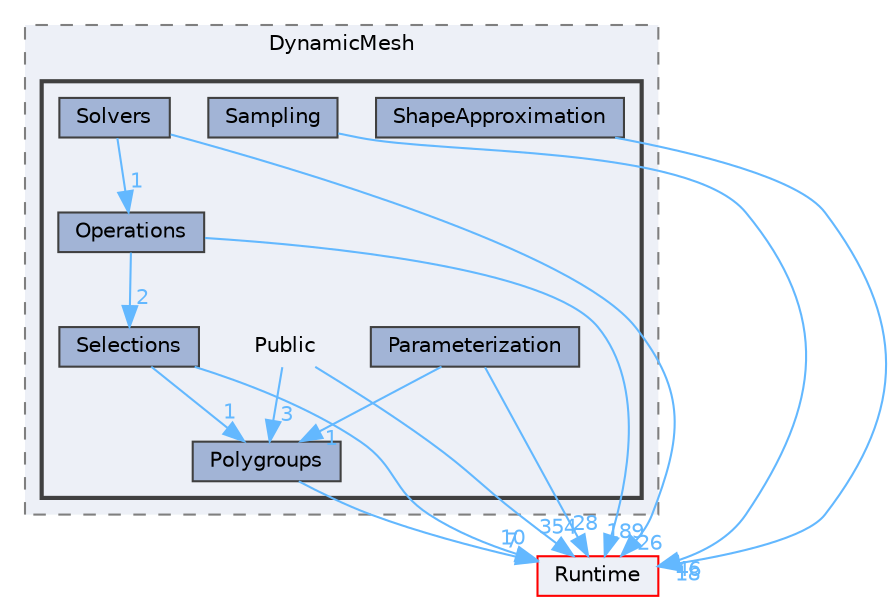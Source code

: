 digraph "Public"
{
 // INTERACTIVE_SVG=YES
 // LATEX_PDF_SIZE
  bgcolor="transparent";
  edge [fontname=Helvetica,fontsize=10,labelfontname=Helvetica,labelfontsize=10];
  node [fontname=Helvetica,fontsize=10,shape=box,height=0.2,width=0.4];
  compound=true
  subgraph clusterdir_5ccd9ade79f1a52fbd7ac053eec851a6 {
    graph [ bgcolor="#edf0f7", pencolor="grey50", label="DynamicMesh", fontname=Helvetica,fontsize=10 style="filled,dashed", URL="dir_5ccd9ade79f1a52fbd7ac053eec851a6.html",tooltip=""]
  subgraph clusterdir_6404c5a9a0994bf983dcc92b0e391279 {
    graph [ bgcolor="#edf0f7", pencolor="grey25", label="", fontname=Helvetica,fontsize=10 style="filled,bold", URL="dir_6404c5a9a0994bf983dcc92b0e391279.html",tooltip=""]
    dir_6404c5a9a0994bf983dcc92b0e391279 [shape=plaintext, label="Public"];
  dir_429e60991d2540cd5a526655833b2b7d [label="Operations", fillcolor="#a2b4d6", color="grey25", style="filled", URL="dir_429e60991d2540cd5a526655833b2b7d.html",tooltip=""];
  dir_c73714ff0330a1735bb22dee4d3395f2 [label="Parameterization", fillcolor="#a2b4d6", color="grey25", style="filled", URL="dir_c73714ff0330a1735bb22dee4d3395f2.html",tooltip=""];
  dir_2c8e4495d37e70be2a1d335be147cc86 [label="Polygroups", fillcolor="#a2b4d6", color="grey25", style="filled", URL="dir_2c8e4495d37e70be2a1d335be147cc86.html",tooltip=""];
  dir_706bb0eec048a317a1d1eef5b8ca0913 [label="Sampling", fillcolor="#a2b4d6", color="grey25", style="filled", URL="dir_706bb0eec048a317a1d1eef5b8ca0913.html",tooltip=""];
  dir_48a297f12b06bb6b267aef227e74522b [label="Selections", fillcolor="#a2b4d6", color="grey25", style="filled", URL="dir_48a297f12b06bb6b267aef227e74522b.html",tooltip=""];
  dir_958fa6ce0cc13e0b1e546f620201d984 [label="ShapeApproximation", fillcolor="#a2b4d6", color="grey25", style="filled", URL="dir_958fa6ce0cc13e0b1e546f620201d984.html",tooltip=""];
  dir_7af20f4310a6fb810c1615f76ce0a7e5 [label="Solvers", fillcolor="#a2b4d6", color="grey25", style="filled", URL="dir_7af20f4310a6fb810c1615f76ce0a7e5.html",tooltip=""];
  }
  }
  dir_7536b172fbd480bfd146a1b1acd6856b [label="Runtime", fillcolor="#edf0f7", color="red", style="filled", URL="dir_7536b172fbd480bfd146a1b1acd6856b.html",tooltip=""];
  dir_6404c5a9a0994bf983dcc92b0e391279->dir_2c8e4495d37e70be2a1d335be147cc86 [headlabel="3", labeldistance=1.5 headhref="dir_000860_000759.html" href="dir_000860_000759.html" color="steelblue1" fontcolor="steelblue1"];
  dir_6404c5a9a0994bf983dcc92b0e391279->dir_7536b172fbd480bfd146a1b1acd6856b [headlabel="354", labeldistance=1.5 headhref="dir_000860_000984.html" href="dir_000860_000984.html" color="steelblue1" fontcolor="steelblue1"];
  dir_429e60991d2540cd5a526655833b2b7d->dir_48a297f12b06bb6b267aef227e74522b [headlabel="2", labeldistance=1.5 headhref="dir_000702_001006.html" href="dir_000702_001006.html" color="steelblue1" fontcolor="steelblue1"];
  dir_429e60991d2540cd5a526655833b2b7d->dir_7536b172fbd480bfd146a1b1acd6856b [headlabel="189", labeldistance=1.5 headhref="dir_000702_000984.html" href="dir_000702_000984.html" color="steelblue1" fontcolor="steelblue1"];
  dir_c73714ff0330a1735bb22dee4d3395f2->dir_2c8e4495d37e70be2a1d335be147cc86 [headlabel="1", labeldistance=1.5 headhref="dir_000719_000759.html" href="dir_000719_000759.html" color="steelblue1" fontcolor="steelblue1"];
  dir_c73714ff0330a1735bb22dee4d3395f2->dir_7536b172fbd480bfd146a1b1acd6856b [headlabel="28", labeldistance=1.5 headhref="dir_000719_000984.html" href="dir_000719_000984.html" color="steelblue1" fontcolor="steelblue1"];
  dir_2c8e4495d37e70be2a1d335be147cc86->dir_7536b172fbd480bfd146a1b1acd6856b [headlabel="7", labeldistance=1.5 headhref="dir_000759_000984.html" href="dir_000759_000984.html" color="steelblue1" fontcolor="steelblue1"];
  dir_706bb0eec048a317a1d1eef5b8ca0913->dir_7536b172fbd480bfd146a1b1acd6856b [headlabel="46", labeldistance=1.5 headhref="dir_000987_000984.html" href="dir_000987_000984.html" color="steelblue1" fontcolor="steelblue1"];
  dir_48a297f12b06bb6b267aef227e74522b->dir_2c8e4495d37e70be2a1d335be147cc86 [headlabel="1", labeldistance=1.5 headhref="dir_001006_000759.html" href="dir_001006_000759.html" color="steelblue1" fontcolor="steelblue1"];
  dir_48a297f12b06bb6b267aef227e74522b->dir_7536b172fbd480bfd146a1b1acd6856b [headlabel="10", labeldistance=1.5 headhref="dir_001006_000984.html" href="dir_001006_000984.html" color="steelblue1" fontcolor="steelblue1"];
  dir_958fa6ce0cc13e0b1e546f620201d984->dir_7536b172fbd480bfd146a1b1acd6856b [headlabel="18", labeldistance=1.5 headhref="dir_001035_000984.html" href="dir_001035_000984.html" color="steelblue1" fontcolor="steelblue1"];
  dir_7af20f4310a6fb810c1615f76ce0a7e5->dir_429e60991d2540cd5a526655833b2b7d [headlabel="1", labeldistance=1.5 headhref="dir_001052_000702.html" href="dir_001052_000702.html" color="steelblue1" fontcolor="steelblue1"];
  dir_7af20f4310a6fb810c1615f76ce0a7e5->dir_7536b172fbd480bfd146a1b1acd6856b [headlabel="26", labeldistance=1.5 headhref="dir_001052_000984.html" href="dir_001052_000984.html" color="steelblue1" fontcolor="steelblue1"];
}
